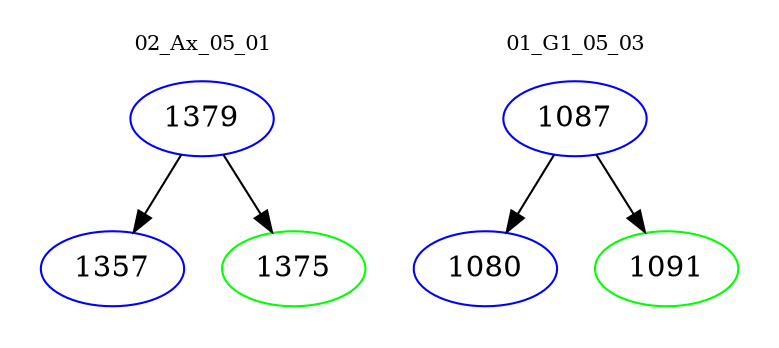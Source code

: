 digraph{
subgraph cluster_0 {
color = white
label = "02_Ax_05_01";
fontsize=10;
T0_1379 [label="1379", color="blue"]
T0_1379 -> T0_1357 [color="black"]
T0_1357 [label="1357", color="blue"]
T0_1379 -> T0_1375 [color="black"]
T0_1375 [label="1375", color="green"]
}
subgraph cluster_1 {
color = white
label = "01_G1_05_03";
fontsize=10;
T1_1087 [label="1087", color="blue"]
T1_1087 -> T1_1080 [color="black"]
T1_1080 [label="1080", color="blue"]
T1_1087 -> T1_1091 [color="black"]
T1_1091 [label="1091", color="green"]
}
}
